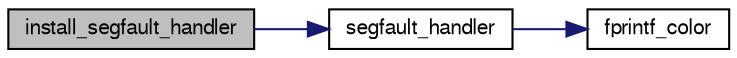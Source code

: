digraph "install_segfault_handler"
{
  edge [fontname="FreeSans",fontsize="10",labelfontname="FreeSans",labelfontsize="10"];
  node [fontname="FreeSans",fontsize="10",shape=record];
  rankdir="LR";
  Node1 [label="install_segfault_handler",height=0.2,width=0.4,color="black", fillcolor="grey75", style="filled", fontcolor="black"];
  Node1 -> Node2 [color="midnightblue",fontsize="10",style="solid",fontname="FreeSans"];
  Node2 [label="segfault_handler",height=0.2,width=0.4,color="black", fillcolor="white", style="filled",URL="$db/d17/_segfault_handler_8cpp.html#a20c4060e48b7a8bc188d81b87e974c05"];
  Node2 -> Node3 [color="midnightblue",fontsize="10",style="solid",fontname="FreeSans"];
  Node3 [label="fprintf_color",height=0.2,width=0.4,color="black", fillcolor="white", style="filled",URL="$d3/d68/_utilities__print_8h.html#ad7bc2708d6f29fc64b4b961eac94c2da"];
}
